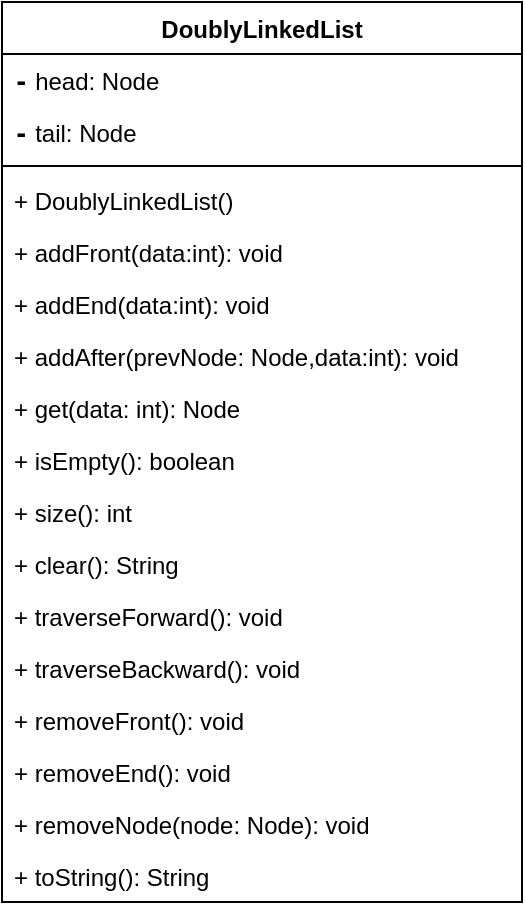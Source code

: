 <mxfile version="28.1.2">
  <diagram name="Página-1" id="BFNC_zYL5WAEUY_Uy1dj">
    <mxGraphModel dx="872" dy="537" grid="1" gridSize="10" guides="1" tooltips="1" connect="1" arrows="1" fold="1" page="1" pageScale="1" pageWidth="827" pageHeight="1169" math="0" shadow="0">
      <root>
        <mxCell id="0" />
        <mxCell id="1" parent="0" />
        <mxCell id="o6665AeNzwn5e0aJfavd-3" value="DoublyLinkedList" style="swimlane;fontStyle=1;align=center;verticalAlign=top;childLayout=stackLayout;horizontal=1;startSize=26;horizontalStack=0;resizeParent=1;resizeParentMax=0;resizeLast=0;collapsible=1;marginBottom=0;whiteSpace=wrap;html=1;" parent="1" vertex="1">
          <mxGeometry x="150" y="160" width="260" height="450" as="geometry" />
        </mxCell>
        <mxCell id="o6665AeNzwn5e0aJfavd-7" value="&lt;font face=&quot;monospace&quot;&gt;&lt;b&gt;-&lt;/b&gt;&lt;/font&gt; head: Node" style="text;strokeColor=none;fillColor=none;align=left;verticalAlign=top;spacingLeft=4;spacingRight=4;overflow=hidden;rotatable=0;points=[[0,0.5],[1,0.5]];portConstraint=eastwest;whiteSpace=wrap;html=1;" parent="o6665AeNzwn5e0aJfavd-3" vertex="1">
          <mxGeometry y="26" width="260" height="26" as="geometry" />
        </mxCell>
        <mxCell id="o6665AeNzwn5e0aJfavd-8" value="&lt;font face=&quot;monospace&quot;&gt;&lt;b&gt;-&lt;/b&gt;&lt;/font&gt; tail: Node" style="text;strokeColor=none;fillColor=none;align=left;verticalAlign=top;spacingLeft=4;spacingRight=4;overflow=hidden;rotatable=0;points=[[0,0.5],[1,0.5]];portConstraint=eastwest;whiteSpace=wrap;html=1;" parent="o6665AeNzwn5e0aJfavd-3" vertex="1">
          <mxGeometry y="52" width="260" height="26" as="geometry" />
        </mxCell>
        <mxCell id="o6665AeNzwn5e0aJfavd-5" value="" style="line;strokeWidth=1;fillColor=none;align=left;verticalAlign=middle;spacingTop=-1;spacingLeft=3;spacingRight=3;rotatable=0;labelPosition=right;points=[];portConstraint=eastwest;strokeColor=inherit;" parent="o6665AeNzwn5e0aJfavd-3" vertex="1">
          <mxGeometry y="78" width="260" height="8" as="geometry" />
        </mxCell>
        <mxCell id="o6665AeNzwn5e0aJfavd-6" value="+ DoublyLinkedList()" style="text;strokeColor=none;fillColor=none;align=left;verticalAlign=top;spacingLeft=4;spacingRight=4;overflow=hidden;rotatable=0;points=[[0,0.5],[1,0.5]];portConstraint=eastwest;whiteSpace=wrap;html=1;" parent="o6665AeNzwn5e0aJfavd-3" vertex="1">
          <mxGeometry y="86" width="260" height="26" as="geometry" />
        </mxCell>
        <mxCell id="o6665AeNzwn5e0aJfavd-9" value="+ addFront(data:int): void" style="text;strokeColor=none;fillColor=none;align=left;verticalAlign=top;spacingLeft=4;spacingRight=4;overflow=hidden;rotatable=0;points=[[0,0.5],[1,0.5]];portConstraint=eastwest;whiteSpace=wrap;html=1;" parent="o6665AeNzwn5e0aJfavd-3" vertex="1">
          <mxGeometry y="112" width="260" height="26" as="geometry" />
        </mxCell>
        <mxCell id="o6665AeNzwn5e0aJfavd-15" value="+ addEnd(data:int): void" style="text;strokeColor=none;fillColor=none;align=left;verticalAlign=top;spacingLeft=4;spacingRight=4;overflow=hidden;rotatable=0;points=[[0,0.5],[1,0.5]];portConstraint=eastwest;whiteSpace=wrap;html=1;" parent="o6665AeNzwn5e0aJfavd-3" vertex="1">
          <mxGeometry y="138" width="260" height="26" as="geometry" />
        </mxCell>
        <mxCell id="o6665AeNzwn5e0aJfavd-10" value="+ addAfter(prevNode: Node,data:int): void" style="text;strokeColor=none;fillColor=none;align=left;verticalAlign=top;spacingLeft=4;spacingRight=4;overflow=hidden;rotatable=0;points=[[0,0.5],[1,0.5]];portConstraint=eastwest;whiteSpace=wrap;html=1;" parent="o6665AeNzwn5e0aJfavd-3" vertex="1">
          <mxGeometry y="164" width="260" height="26" as="geometry" />
        </mxCell>
        <mxCell id="o6665AeNzwn5e0aJfavd-11" value="+ get(data: int): Node" style="text;strokeColor=none;fillColor=none;align=left;verticalAlign=top;spacingLeft=4;spacingRight=4;overflow=hidden;rotatable=0;points=[[0,0.5],[1,0.5]];portConstraint=eastwest;whiteSpace=wrap;html=1;" parent="o6665AeNzwn5e0aJfavd-3" vertex="1">
          <mxGeometry y="190" width="260" height="26" as="geometry" />
        </mxCell>
        <mxCell id="o6665AeNzwn5e0aJfavd-12" value="+ isEmpty(): boolean" style="text;strokeColor=none;fillColor=none;align=left;verticalAlign=top;spacingLeft=4;spacingRight=4;overflow=hidden;rotatable=0;points=[[0,0.5],[1,0.5]];portConstraint=eastwest;whiteSpace=wrap;html=1;" parent="o6665AeNzwn5e0aJfavd-3" vertex="1">
          <mxGeometry y="216" width="260" height="26" as="geometry" />
        </mxCell>
        <mxCell id="o6665AeNzwn5e0aJfavd-13" value="+ size(): int" style="text;strokeColor=none;fillColor=none;align=left;verticalAlign=top;spacingLeft=4;spacingRight=4;overflow=hidden;rotatable=0;points=[[0,0.5],[1,0.5]];portConstraint=eastwest;whiteSpace=wrap;html=1;" parent="o6665AeNzwn5e0aJfavd-3" vertex="1">
          <mxGeometry y="242" width="260" height="26" as="geometry" />
        </mxCell>
        <mxCell id="o6665AeNzwn5e0aJfavd-14" value="+ clear(): String" style="text;strokeColor=none;fillColor=none;align=left;verticalAlign=top;spacingLeft=4;spacingRight=4;overflow=hidden;rotatable=0;points=[[0,0.5],[1,0.5]];portConstraint=eastwest;whiteSpace=wrap;html=1;" parent="o6665AeNzwn5e0aJfavd-3" vertex="1">
          <mxGeometry y="268" width="260" height="26" as="geometry" />
        </mxCell>
        <mxCell id="o6665AeNzwn5e0aJfavd-16" value="+ traverseForward(): void" style="text;strokeColor=none;fillColor=none;align=left;verticalAlign=top;spacingLeft=4;spacingRight=4;overflow=hidden;rotatable=0;points=[[0,0.5],[1,0.5]];portConstraint=eastwest;whiteSpace=wrap;html=1;" parent="o6665AeNzwn5e0aJfavd-3" vertex="1">
          <mxGeometry y="294" width="260" height="26" as="geometry" />
        </mxCell>
        <mxCell id="o6665AeNzwn5e0aJfavd-17" value="+ traverseBackward(): void" style="text;strokeColor=none;fillColor=none;align=left;verticalAlign=top;spacingLeft=4;spacingRight=4;overflow=hidden;rotatable=0;points=[[0,0.5],[1,0.5]];portConstraint=eastwest;whiteSpace=wrap;html=1;" parent="o6665AeNzwn5e0aJfavd-3" vertex="1">
          <mxGeometry y="320" width="260" height="26" as="geometry" />
        </mxCell>
        <mxCell id="o6665AeNzwn5e0aJfavd-18" value="+ removeFront(): void" style="text;strokeColor=none;fillColor=none;align=left;verticalAlign=top;spacingLeft=4;spacingRight=4;overflow=hidden;rotatable=0;points=[[0,0.5],[1,0.5]];portConstraint=eastwest;whiteSpace=wrap;html=1;" parent="o6665AeNzwn5e0aJfavd-3" vertex="1">
          <mxGeometry y="346" width="260" height="26" as="geometry" />
        </mxCell>
        <mxCell id="o6665AeNzwn5e0aJfavd-19" value="+ removeEnd(): void" style="text;strokeColor=none;fillColor=none;align=left;verticalAlign=top;spacingLeft=4;spacingRight=4;overflow=hidden;rotatable=0;points=[[0,0.5],[1,0.5]];portConstraint=eastwest;whiteSpace=wrap;html=1;" parent="o6665AeNzwn5e0aJfavd-3" vertex="1">
          <mxGeometry y="372" width="260" height="26" as="geometry" />
        </mxCell>
        <mxCell id="o6665AeNzwn5e0aJfavd-20" value="+ removeNode(node: Node): void" style="text;strokeColor=none;fillColor=none;align=left;verticalAlign=top;spacingLeft=4;spacingRight=4;overflow=hidden;rotatable=0;points=[[0,0.5],[1,0.5]];portConstraint=eastwest;whiteSpace=wrap;html=1;" parent="o6665AeNzwn5e0aJfavd-3" vertex="1">
          <mxGeometry y="398" width="260" height="26" as="geometry" />
        </mxCell>
        <mxCell id="o6665AeNzwn5e0aJfavd-21" value="+ toString(): String" style="text;strokeColor=none;fillColor=none;align=left;verticalAlign=top;spacingLeft=4;spacingRight=4;overflow=hidden;rotatable=0;points=[[0,0.5],[1,0.5]];portConstraint=eastwest;whiteSpace=wrap;html=1;" parent="o6665AeNzwn5e0aJfavd-3" vertex="1">
          <mxGeometry y="424" width="260" height="26" as="geometry" />
        </mxCell>
      </root>
    </mxGraphModel>
  </diagram>
</mxfile>
